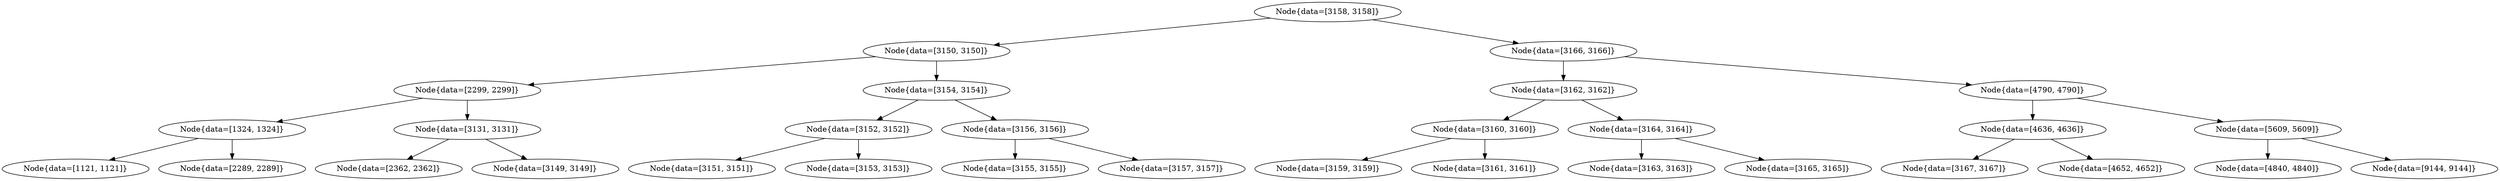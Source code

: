 digraph G{
954031162 [label="Node{data=[3158, 3158]}"]
954031162 -> 1396472402
1396472402 [label="Node{data=[3150, 3150]}"]
1396472402 -> 1052117080
1052117080 [label="Node{data=[2299, 2299]}"]
1052117080 -> 1184861666
1184861666 [label="Node{data=[1324, 1324]}"]
1184861666 -> 351352199
351352199 [label="Node{data=[1121, 1121]}"]
1184861666 -> 615461793
615461793 [label="Node{data=[2289, 2289]}"]
1052117080 -> 718609316
718609316 [label="Node{data=[3131, 3131]}"]
718609316 -> 278885249
278885249 [label="Node{data=[2362, 2362]}"]
718609316 -> 224342296
224342296 [label="Node{data=[3149, 3149]}"]
1396472402 -> 1353726249
1353726249 [label="Node{data=[3154, 3154]}"]
1353726249 -> 1379537056
1379537056 [label="Node{data=[3152, 3152]}"]
1379537056 -> 961700381
961700381 [label="Node{data=[3151, 3151]}"]
1379537056 -> 1299268574
1299268574 [label="Node{data=[3153, 3153]}"]
1353726249 -> 475615784
475615784 [label="Node{data=[3156, 3156]}"]
475615784 -> 509931027
509931027 [label="Node{data=[3155, 3155]}"]
475615784 -> 881599816
881599816 [label="Node{data=[3157, 3157]}"]
954031162 -> 1940189108
1940189108 [label="Node{data=[3166, 3166]}"]
1940189108 -> 624569338
624569338 [label="Node{data=[3162, 3162]}"]
624569338 -> 471293240
471293240 [label="Node{data=[3160, 3160]}"]
471293240 -> 1231326615
1231326615 [label="Node{data=[3159, 3159]}"]
471293240 -> 493425216
493425216 [label="Node{data=[3161, 3161]}"]
624569338 -> 1769512940
1769512940 [label="Node{data=[3164, 3164]}"]
1769512940 -> 1335943526
1335943526 [label="Node{data=[3163, 3163]}"]
1769512940 -> 583386416
583386416 [label="Node{data=[3165, 3165]}"]
1940189108 -> 2011904058
2011904058 [label="Node{data=[4790, 4790]}"]
2011904058 -> 1514229460
1514229460 [label="Node{data=[4636, 4636]}"]
1514229460 -> 304234283
304234283 [label="Node{data=[3167, 3167]}"]
1514229460 -> 507675674
507675674 [label="Node{data=[4652, 4652]}"]
2011904058 -> 809911552
809911552 [label="Node{data=[5609, 5609]}"]
809911552 -> 1612814898
1612814898 [label="Node{data=[4840, 4840]}"]
809911552 -> 1668885114
1668885114 [label="Node{data=[9144, 9144]}"]
}